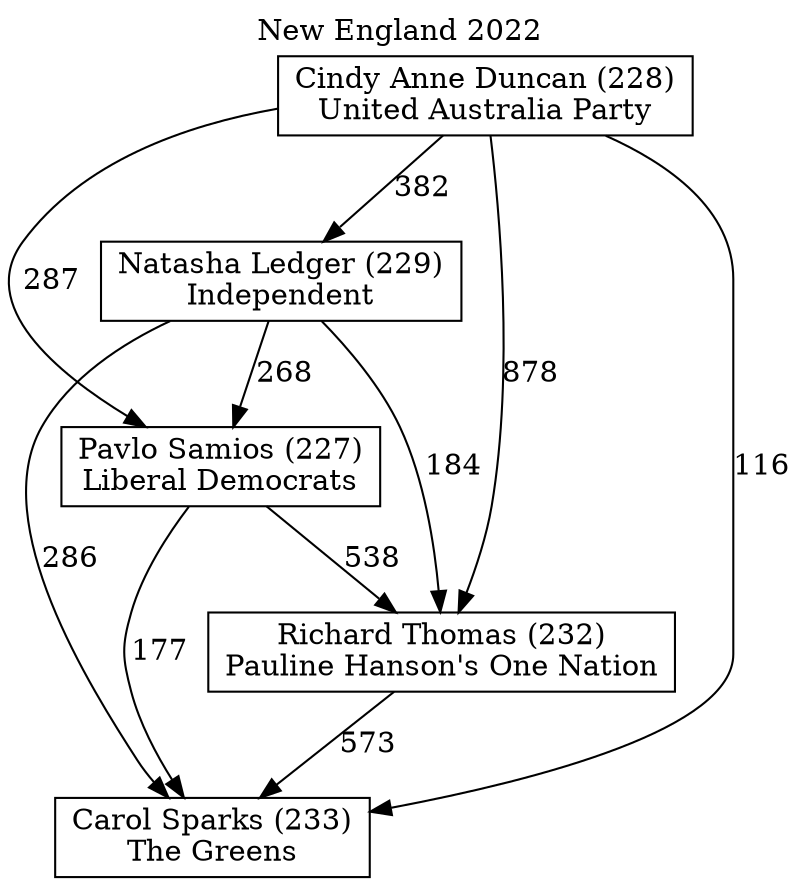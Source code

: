// House preference flow
digraph "Carol Sparks (233)_New England_2022" {
	graph [label="New England 2022" labelloc=t mclimit=10]
	node [shape=box]
	"Richard Thomas (232)" [label="Richard Thomas (232)
Pauline Hanson's One Nation"]
	"Cindy Anne Duncan (228)" [label="Cindy Anne Duncan (228)
United Australia Party"]
	"Pavlo Samios (227)" [label="Pavlo Samios (227)
Liberal Democrats"]
	"Natasha Ledger (229)" [label="Natasha Ledger (229)
Independent"]
	"Carol Sparks (233)" [label="Carol Sparks (233)
The Greens"]
	"Pavlo Samios (227)" -> "Carol Sparks (233)" [label=177]
	"Cindy Anne Duncan (228)" -> "Carol Sparks (233)" [label=116]
	"Cindy Anne Duncan (228)" -> "Richard Thomas (232)" [label=878]
	"Natasha Ledger (229)" -> "Pavlo Samios (227)" [label=268]
	"Natasha Ledger (229)" -> "Richard Thomas (232)" [label=184]
	"Cindy Anne Duncan (228)" -> "Natasha Ledger (229)" [label=382]
	"Natasha Ledger (229)" -> "Carol Sparks (233)" [label=286]
	"Richard Thomas (232)" -> "Carol Sparks (233)" [label=573]
	"Pavlo Samios (227)" -> "Richard Thomas (232)" [label=538]
	"Cindy Anne Duncan (228)" -> "Pavlo Samios (227)" [label=287]
}
